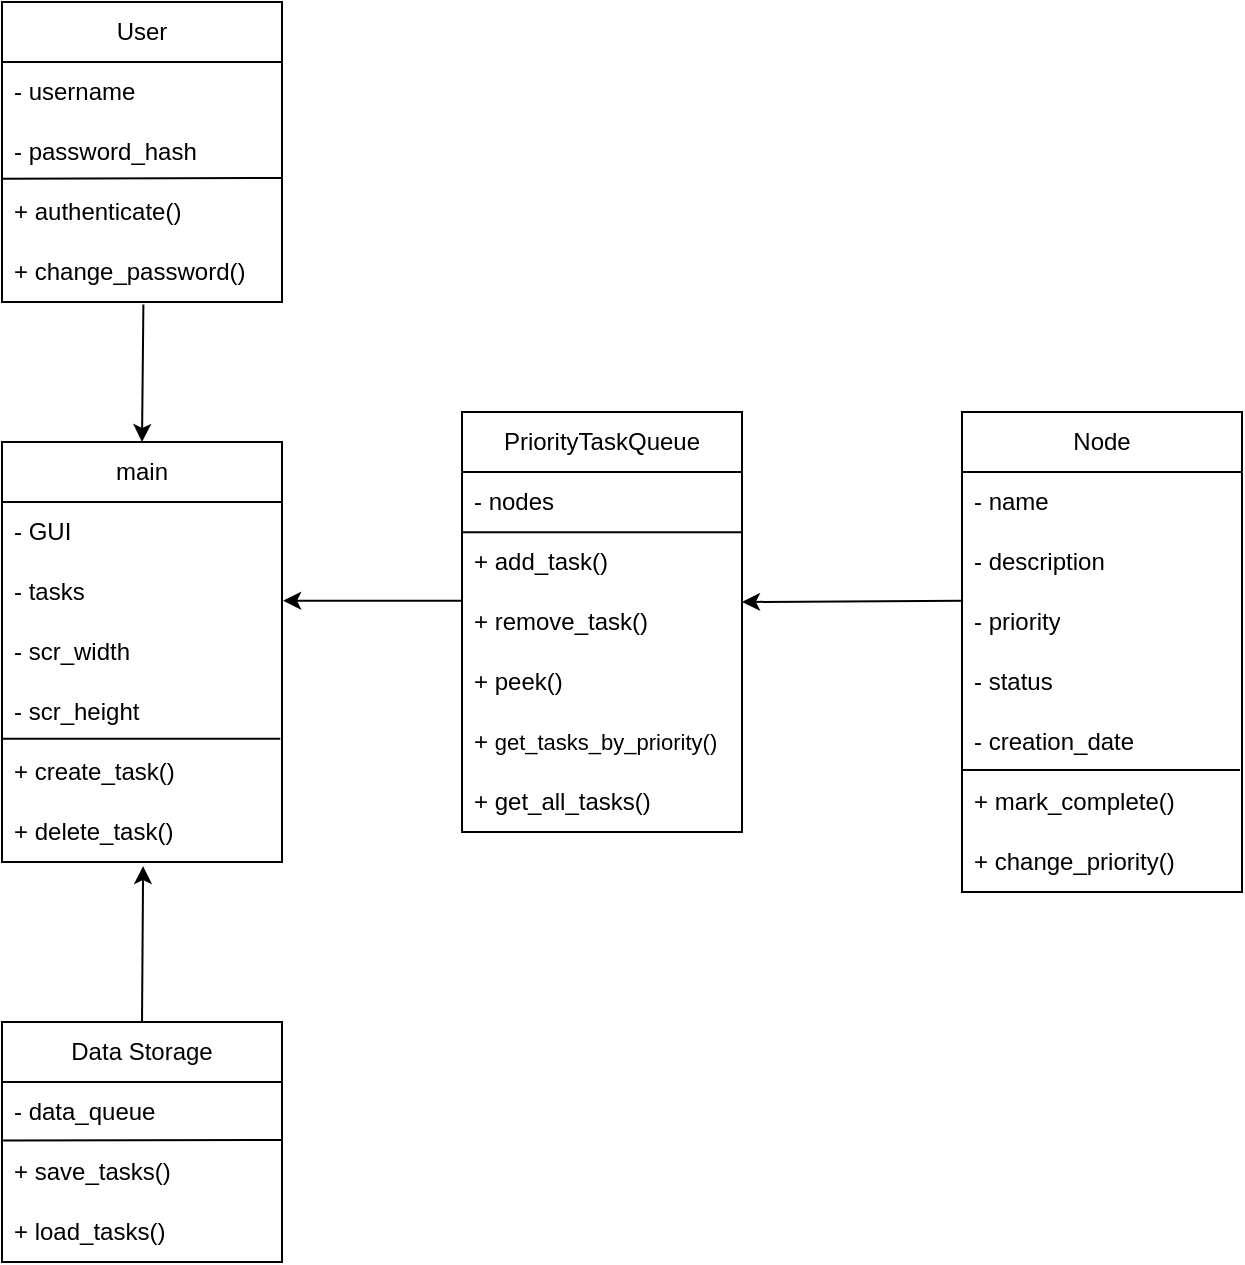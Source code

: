 <mxfile version="26.2.10">
  <diagram name="Page-1" id="HsaVgG1BuzBHaRsaqkaD">
    <mxGraphModel dx="1509" dy="660" grid="1" gridSize="10" guides="1" tooltips="1" connect="1" arrows="1" fold="1" page="1" pageScale="1" pageWidth="850" pageHeight="1100" math="0" shadow="0">
      <root>
        <mxCell id="0" />
        <mxCell id="1" parent="0" />
        <mxCell id="JdgcWOnBI0uBXIILZbsV-1" value="main" style="swimlane;fontStyle=0;childLayout=stackLayout;horizontal=1;startSize=30;horizontalStack=0;resizeParent=1;resizeParentMax=0;resizeLast=0;collapsible=1;marginBottom=0;whiteSpace=wrap;html=1;" vertex="1" parent="1">
          <mxGeometry x="40" y="320" width="140" height="210" as="geometry" />
        </mxCell>
        <mxCell id="JdgcWOnBI0uBXIILZbsV-2" value="- GUI" style="text;strokeColor=none;fillColor=none;align=left;verticalAlign=middle;spacingLeft=4;spacingRight=4;overflow=hidden;points=[[0,0.5],[1,0.5]];portConstraint=eastwest;rotatable=0;whiteSpace=wrap;html=1;" vertex="1" parent="JdgcWOnBI0uBXIILZbsV-1">
          <mxGeometry y="30" width="140" height="30" as="geometry" />
        </mxCell>
        <mxCell id="JdgcWOnBI0uBXIILZbsV-3" value="- tasks" style="text;strokeColor=none;fillColor=none;align=left;verticalAlign=middle;spacingLeft=4;spacingRight=4;overflow=hidden;points=[[0,0.5],[1,0.5]];portConstraint=eastwest;rotatable=0;whiteSpace=wrap;html=1;" vertex="1" parent="JdgcWOnBI0uBXIILZbsV-1">
          <mxGeometry y="60" width="140" height="30" as="geometry" />
        </mxCell>
        <mxCell id="JdgcWOnBI0uBXIILZbsV-4" value="- scr_width" style="text;strokeColor=none;fillColor=none;align=left;verticalAlign=middle;spacingLeft=4;spacingRight=4;overflow=hidden;points=[[0,0.5],[1,0.5]];portConstraint=eastwest;rotatable=0;whiteSpace=wrap;html=1;" vertex="1" parent="JdgcWOnBI0uBXIILZbsV-1">
          <mxGeometry y="90" width="140" height="30" as="geometry" />
        </mxCell>
        <mxCell id="JdgcWOnBI0uBXIILZbsV-23" value="- scr_height" style="text;strokeColor=none;fillColor=none;align=left;verticalAlign=middle;spacingLeft=4;spacingRight=4;overflow=hidden;points=[[0,0.5],[1,0.5]];portConstraint=eastwest;rotatable=0;whiteSpace=wrap;html=1;" vertex="1" parent="JdgcWOnBI0uBXIILZbsV-1">
          <mxGeometry y="120" width="140" height="30" as="geometry" />
        </mxCell>
        <mxCell id="JdgcWOnBI0uBXIILZbsV-25" value="+ create_task()" style="text;strokeColor=none;fillColor=none;align=left;verticalAlign=middle;spacingLeft=4;spacingRight=4;overflow=hidden;points=[[0,0.5],[1,0.5]];portConstraint=eastwest;rotatable=0;whiteSpace=wrap;html=1;" vertex="1" parent="JdgcWOnBI0uBXIILZbsV-1">
          <mxGeometry y="150" width="140" height="30" as="geometry" />
        </mxCell>
        <mxCell id="JdgcWOnBI0uBXIILZbsV-26" value="+ delete_task()" style="text;strokeColor=none;fillColor=none;align=left;verticalAlign=middle;spacingLeft=4;spacingRight=4;overflow=hidden;points=[[0,0.5],[1,0.5]];portConstraint=eastwest;rotatable=0;whiteSpace=wrap;html=1;" vertex="1" parent="JdgcWOnBI0uBXIILZbsV-1">
          <mxGeometry y="180" width="140" height="30" as="geometry" />
        </mxCell>
        <mxCell id="JdgcWOnBI0uBXIILZbsV-27" value="" style="endArrow=none;html=1;rounded=0;exitX=0.002;exitY=-0.054;exitDx=0;exitDy=0;exitPerimeter=0;entryX=0.994;entryY=0.946;entryDx=0;entryDy=0;entryPerimeter=0;" edge="1" parent="JdgcWOnBI0uBXIILZbsV-1" source="JdgcWOnBI0uBXIILZbsV-25" target="JdgcWOnBI0uBXIILZbsV-23">
          <mxGeometry width="50" height="50" relative="1" as="geometry">
            <mxPoint x="310" y="120" as="sourcePoint" />
            <mxPoint x="360" y="70" as="targetPoint" />
          </mxGeometry>
        </mxCell>
        <mxCell id="JdgcWOnBI0uBXIILZbsV-5" value="PriorityTaskQueue" style="swimlane;fontStyle=0;childLayout=stackLayout;horizontal=1;startSize=30;horizontalStack=0;resizeParent=1;resizeParentMax=0;resizeLast=0;collapsible=1;marginBottom=0;whiteSpace=wrap;html=1;" vertex="1" parent="1">
          <mxGeometry x="270" y="305" width="140" height="210" as="geometry" />
        </mxCell>
        <mxCell id="JdgcWOnBI0uBXIILZbsV-7" value="- nodes" style="text;strokeColor=none;fillColor=none;align=left;verticalAlign=middle;spacingLeft=4;spacingRight=4;overflow=hidden;points=[[0,0.5],[1,0.5]];portConstraint=eastwest;rotatable=0;whiteSpace=wrap;html=1;" vertex="1" parent="JdgcWOnBI0uBXIILZbsV-5">
          <mxGeometry y="30" width="140" height="30" as="geometry" />
        </mxCell>
        <mxCell id="JdgcWOnBI0uBXIILZbsV-15" value="+ add_task()" style="text;strokeColor=none;fillColor=none;align=left;verticalAlign=middle;spacingLeft=4;spacingRight=4;overflow=hidden;points=[[0,0.5],[1,0.5]];portConstraint=eastwest;rotatable=0;whiteSpace=wrap;html=1;" vertex="1" parent="JdgcWOnBI0uBXIILZbsV-5">
          <mxGeometry y="60" width="140" height="30" as="geometry" />
        </mxCell>
        <mxCell id="JdgcWOnBI0uBXIILZbsV-14" value="+ remove_task()" style="text;strokeColor=none;fillColor=none;align=left;verticalAlign=middle;spacingLeft=4;spacingRight=4;overflow=hidden;points=[[0,0.5],[1,0.5]];portConstraint=eastwest;rotatable=0;whiteSpace=wrap;html=1;" vertex="1" parent="JdgcWOnBI0uBXIILZbsV-5">
          <mxGeometry y="90" width="140" height="30" as="geometry" />
        </mxCell>
        <mxCell id="JdgcWOnBI0uBXIILZbsV-17" value="+ peek()" style="text;strokeColor=none;fillColor=none;align=left;verticalAlign=middle;spacingLeft=4;spacingRight=4;overflow=hidden;points=[[0,0.5],[1,0.5]];portConstraint=eastwest;rotatable=0;whiteSpace=wrap;html=1;" vertex="1" parent="JdgcWOnBI0uBXIILZbsV-5">
          <mxGeometry y="120" width="140" height="30" as="geometry" />
        </mxCell>
        <mxCell id="JdgcWOnBI0uBXIILZbsV-19" value="+ &lt;font style=&quot;font-size: 11px;&quot;&gt;get_tasks_by_priority()&lt;/font&gt;" style="text;strokeColor=none;fillColor=none;align=left;verticalAlign=middle;spacingLeft=4;spacingRight=4;overflow=hidden;points=[[0,0.5],[1,0.5]];portConstraint=eastwest;rotatable=0;whiteSpace=wrap;html=1;" vertex="1" parent="JdgcWOnBI0uBXIILZbsV-5">
          <mxGeometry y="150" width="140" height="30" as="geometry" />
        </mxCell>
        <mxCell id="JdgcWOnBI0uBXIILZbsV-33" value="+ get_all_tasks()" style="text;strokeColor=none;fillColor=none;align=left;verticalAlign=middle;spacingLeft=4;spacingRight=4;overflow=hidden;points=[[0,0.5],[1,0.5]];portConstraint=eastwest;rotatable=0;whiteSpace=wrap;html=1;" vertex="1" parent="JdgcWOnBI0uBXIILZbsV-5">
          <mxGeometry y="180" width="140" height="30" as="geometry" />
        </mxCell>
        <mxCell id="JdgcWOnBI0uBXIILZbsV-13" value="" style="endArrow=none;html=1;rounded=0;exitX=0.001;exitY=0.003;exitDx=0;exitDy=0;exitPerimeter=0;entryX=1.003;entryY=0.003;entryDx=0;entryDy=0;entryPerimeter=0;" edge="1" parent="JdgcWOnBI0uBXIILZbsV-5" source="JdgcWOnBI0uBXIILZbsV-15" target="JdgcWOnBI0uBXIILZbsV-15">
          <mxGeometry width="50" height="50" relative="1" as="geometry">
            <mxPoint y="120" as="sourcePoint" />
            <mxPoint x="140" y="120" as="targetPoint" />
          </mxGeometry>
        </mxCell>
        <mxCell id="JdgcWOnBI0uBXIILZbsV-9" value="Node" style="swimlane;fontStyle=0;childLayout=stackLayout;horizontal=1;startSize=30;horizontalStack=0;resizeParent=1;resizeParentMax=0;resizeLast=0;collapsible=1;marginBottom=0;whiteSpace=wrap;html=1;" vertex="1" parent="1">
          <mxGeometry x="520" y="305" width="140" height="240" as="geometry" />
        </mxCell>
        <mxCell id="JdgcWOnBI0uBXIILZbsV-10" value="- name" style="text;strokeColor=none;fillColor=none;align=left;verticalAlign=middle;spacingLeft=4;spacingRight=4;overflow=hidden;points=[[0,0.5],[1,0.5]];portConstraint=eastwest;rotatable=0;whiteSpace=wrap;html=1;" vertex="1" parent="JdgcWOnBI0uBXIILZbsV-9">
          <mxGeometry y="30" width="140" height="30" as="geometry" />
        </mxCell>
        <mxCell id="JdgcWOnBI0uBXIILZbsV-20" value="- description" style="text;strokeColor=none;fillColor=none;align=left;verticalAlign=middle;spacingLeft=4;spacingRight=4;overflow=hidden;points=[[0,0.5],[1,0.5]];portConstraint=eastwest;rotatable=0;whiteSpace=wrap;html=1;" vertex="1" parent="JdgcWOnBI0uBXIILZbsV-9">
          <mxGeometry y="60" width="140" height="30" as="geometry" />
        </mxCell>
        <mxCell id="JdgcWOnBI0uBXIILZbsV-24" value="- priority" style="text;strokeColor=none;fillColor=none;align=left;verticalAlign=middle;spacingLeft=4;spacingRight=4;overflow=hidden;points=[[0,0.5],[1,0.5]];portConstraint=eastwest;rotatable=0;whiteSpace=wrap;html=1;" vertex="1" parent="JdgcWOnBI0uBXIILZbsV-9">
          <mxGeometry y="90" width="140" height="30" as="geometry" />
        </mxCell>
        <mxCell id="JdgcWOnBI0uBXIILZbsV-11" value="- status" style="text;strokeColor=none;fillColor=none;align=left;verticalAlign=middle;spacingLeft=4;spacingRight=4;overflow=hidden;points=[[0,0.5],[1,0.5]];portConstraint=eastwest;rotatable=0;whiteSpace=wrap;html=1;" vertex="1" parent="JdgcWOnBI0uBXIILZbsV-9">
          <mxGeometry y="120" width="140" height="30" as="geometry" />
        </mxCell>
        <mxCell id="JdgcWOnBI0uBXIILZbsV-12" value="- creation_date" style="text;strokeColor=none;fillColor=none;align=left;verticalAlign=middle;spacingLeft=4;spacingRight=4;overflow=hidden;points=[[0,0.5],[1,0.5]];portConstraint=eastwest;rotatable=0;whiteSpace=wrap;html=1;" vertex="1" parent="JdgcWOnBI0uBXIILZbsV-9">
          <mxGeometry y="150" width="140" height="30" as="geometry" />
        </mxCell>
        <mxCell id="JdgcWOnBI0uBXIILZbsV-45" value="" style="endArrow=none;html=1;rounded=0;exitX=0.002;exitY=-0.054;exitDx=0;exitDy=0;exitPerimeter=0;entryX=0.994;entryY=0.946;entryDx=0;entryDy=0;entryPerimeter=0;" edge="1" parent="JdgcWOnBI0uBXIILZbsV-9">
          <mxGeometry width="50" height="50" relative="1" as="geometry">
            <mxPoint y="179" as="sourcePoint" />
            <mxPoint x="139" y="179" as="targetPoint" />
          </mxGeometry>
        </mxCell>
        <mxCell id="JdgcWOnBI0uBXIILZbsV-29" value="+ mark_complete()" style="text;strokeColor=none;fillColor=none;align=left;verticalAlign=middle;spacingLeft=4;spacingRight=4;overflow=hidden;points=[[0,0.5],[1,0.5]];portConstraint=eastwest;rotatable=0;whiteSpace=wrap;html=1;" vertex="1" parent="JdgcWOnBI0uBXIILZbsV-9">
          <mxGeometry y="180" width="140" height="30" as="geometry" />
        </mxCell>
        <mxCell id="JdgcWOnBI0uBXIILZbsV-28" value="+ change_priority()" style="text;strokeColor=none;fillColor=none;align=left;verticalAlign=middle;spacingLeft=4;spacingRight=4;overflow=hidden;points=[[0,0.5],[1,0.5]];portConstraint=eastwest;rotatable=0;whiteSpace=wrap;html=1;" vertex="1" parent="JdgcWOnBI0uBXIILZbsV-9">
          <mxGeometry y="210" width="140" height="30" as="geometry" />
        </mxCell>
        <mxCell id="JdgcWOnBI0uBXIILZbsV-21" value="" style="endArrow=classic;html=1;rounded=0;exitX=0.002;exitY=0.145;exitDx=0;exitDy=0;exitPerimeter=0;" edge="1" parent="1" source="JdgcWOnBI0uBXIILZbsV-24">
          <mxGeometry width="50" height="50" relative="1" as="geometry">
            <mxPoint x="350" y="440" as="sourcePoint" />
            <mxPoint x="410" y="400" as="targetPoint" />
          </mxGeometry>
        </mxCell>
        <mxCell id="JdgcWOnBI0uBXIILZbsV-22" value="" style="endArrow=classic;html=1;rounded=0;entryX=1.004;entryY=0.645;entryDx=0;entryDy=0;entryPerimeter=0;exitX=-0.002;exitY=0.145;exitDx=0;exitDy=0;exitPerimeter=0;" edge="1" parent="1" source="JdgcWOnBI0uBXIILZbsV-14" target="JdgcWOnBI0uBXIILZbsV-3">
          <mxGeometry width="50" height="50" relative="1" as="geometry">
            <mxPoint x="350" y="440" as="sourcePoint" />
            <mxPoint x="400" y="390" as="targetPoint" />
          </mxGeometry>
        </mxCell>
        <mxCell id="JdgcWOnBI0uBXIILZbsV-34" value="User" style="swimlane;fontStyle=0;childLayout=stackLayout;horizontal=1;startSize=30;horizontalStack=0;resizeParent=1;resizeParentMax=0;resizeLast=0;collapsible=1;marginBottom=0;whiteSpace=wrap;html=1;" vertex="1" parent="1">
          <mxGeometry x="40" y="100" width="140" height="150" as="geometry" />
        </mxCell>
        <mxCell id="JdgcWOnBI0uBXIILZbsV-35" value="- username" style="text;strokeColor=none;fillColor=none;align=left;verticalAlign=middle;spacingLeft=4;spacingRight=4;overflow=hidden;points=[[0,0.5],[1,0.5]];portConstraint=eastwest;rotatable=0;whiteSpace=wrap;html=1;" vertex="1" parent="JdgcWOnBI0uBXIILZbsV-34">
          <mxGeometry y="30" width="140" height="30" as="geometry" />
        </mxCell>
        <mxCell id="JdgcWOnBI0uBXIILZbsV-36" value="- password_hash" style="text;strokeColor=none;fillColor=none;align=left;verticalAlign=middle;spacingLeft=4;spacingRight=4;overflow=hidden;points=[[0,0.5],[1,0.5]];portConstraint=eastwest;rotatable=0;whiteSpace=wrap;html=1;" vertex="1" parent="JdgcWOnBI0uBXIILZbsV-34">
          <mxGeometry y="60" width="140" height="30" as="geometry" />
        </mxCell>
        <mxCell id="JdgcWOnBI0uBXIILZbsV-37" value="+ authenticate()" style="text;strokeColor=none;fillColor=none;align=left;verticalAlign=middle;spacingLeft=4;spacingRight=4;overflow=hidden;points=[[0,0.5],[1,0.5]];portConstraint=eastwest;rotatable=0;whiteSpace=wrap;html=1;" vertex="1" parent="JdgcWOnBI0uBXIILZbsV-34">
          <mxGeometry y="90" width="140" height="30" as="geometry" />
        </mxCell>
        <mxCell id="JdgcWOnBI0uBXIILZbsV-38" value="+ change_password()" style="text;strokeColor=none;fillColor=none;align=left;verticalAlign=middle;spacingLeft=4;spacingRight=4;overflow=hidden;points=[[0,0.5],[1,0.5]];portConstraint=eastwest;rotatable=0;whiteSpace=wrap;html=1;" vertex="1" parent="JdgcWOnBI0uBXIILZbsV-34">
          <mxGeometry y="120" width="140" height="30" as="geometry" />
        </mxCell>
        <mxCell id="JdgcWOnBI0uBXIILZbsV-43" value="" style="endArrow=none;html=1;rounded=0;exitX=0;exitY=0.944;exitDx=0;exitDy=0;exitPerimeter=0;" edge="1" parent="JdgcWOnBI0uBXIILZbsV-34" source="JdgcWOnBI0uBXIILZbsV-36">
          <mxGeometry width="50" height="50" relative="1" as="geometry">
            <mxPoint x="300" y="160" as="sourcePoint" />
            <mxPoint x="140" y="88" as="targetPoint" />
          </mxGeometry>
        </mxCell>
        <mxCell id="JdgcWOnBI0uBXIILZbsV-44" value="" style="endArrow=classic;html=1;rounded=0;entryX=0.5;entryY=0;entryDx=0;entryDy=0;exitX=0.505;exitY=1.04;exitDx=0;exitDy=0;exitPerimeter=0;" edge="1" parent="1" source="JdgcWOnBI0uBXIILZbsV-38" target="JdgcWOnBI0uBXIILZbsV-1">
          <mxGeometry width="50" height="50" relative="1" as="geometry">
            <mxPoint x="269" y="280" as="sourcePoint" />
            <mxPoint x="180" y="280" as="targetPoint" />
          </mxGeometry>
        </mxCell>
        <mxCell id="JdgcWOnBI0uBXIILZbsV-46" value="Data Storage" style="swimlane;fontStyle=0;childLayout=stackLayout;horizontal=1;startSize=30;horizontalStack=0;resizeParent=1;resizeParentMax=0;resizeLast=0;collapsible=1;marginBottom=0;whiteSpace=wrap;html=1;" vertex="1" parent="1">
          <mxGeometry x="40" y="610" width="140" height="120" as="geometry" />
        </mxCell>
        <mxCell id="JdgcWOnBI0uBXIILZbsV-47" value="- data_queue" style="text;strokeColor=none;fillColor=none;align=left;verticalAlign=middle;spacingLeft=4;spacingRight=4;overflow=hidden;points=[[0,0.5],[1,0.5]];portConstraint=eastwest;rotatable=0;whiteSpace=wrap;html=1;" vertex="1" parent="JdgcWOnBI0uBXIILZbsV-46">
          <mxGeometry y="30" width="140" height="30" as="geometry" />
        </mxCell>
        <mxCell id="JdgcWOnBI0uBXIILZbsV-48" value="+ save_tasks()" style="text;strokeColor=none;fillColor=none;align=left;verticalAlign=middle;spacingLeft=4;spacingRight=4;overflow=hidden;points=[[0,0.5],[1,0.5]];portConstraint=eastwest;rotatable=0;whiteSpace=wrap;html=1;" vertex="1" parent="JdgcWOnBI0uBXIILZbsV-46">
          <mxGeometry y="60" width="140" height="30" as="geometry" />
        </mxCell>
        <mxCell id="JdgcWOnBI0uBXIILZbsV-49" value="+ load_tasks()" style="text;strokeColor=none;fillColor=none;align=left;verticalAlign=middle;spacingLeft=4;spacingRight=4;overflow=hidden;points=[[0,0.5],[1,0.5]];portConstraint=eastwest;rotatable=0;whiteSpace=wrap;html=1;" vertex="1" parent="JdgcWOnBI0uBXIILZbsV-46">
          <mxGeometry y="90" width="140" height="30" as="geometry" />
        </mxCell>
        <mxCell id="JdgcWOnBI0uBXIILZbsV-50" value="" style="endArrow=none;html=1;rounded=0;exitX=0.004;exitY=-0.027;exitDx=0;exitDy=0;exitPerimeter=0;" edge="1" parent="JdgcWOnBI0uBXIILZbsV-46" source="JdgcWOnBI0uBXIILZbsV-48">
          <mxGeometry width="50" height="50" relative="1" as="geometry">
            <mxPoint x="310" y="-10" as="sourcePoint" />
            <mxPoint x="140" y="59" as="targetPoint" />
          </mxGeometry>
        </mxCell>
        <mxCell id="JdgcWOnBI0uBXIILZbsV-51" value="" style="endArrow=classic;html=1;rounded=0;entryX=0.504;entryY=1.068;entryDx=0;entryDy=0;entryPerimeter=0;exitX=0.5;exitY=0;exitDx=0;exitDy=0;" edge="1" parent="1" source="JdgcWOnBI0uBXIILZbsV-46" target="JdgcWOnBI0uBXIILZbsV-26">
          <mxGeometry width="50" height="50" relative="1" as="geometry">
            <mxPoint x="150" y="600" as="sourcePoint" />
            <mxPoint x="200" y="550" as="targetPoint" />
          </mxGeometry>
        </mxCell>
      </root>
    </mxGraphModel>
  </diagram>
</mxfile>
